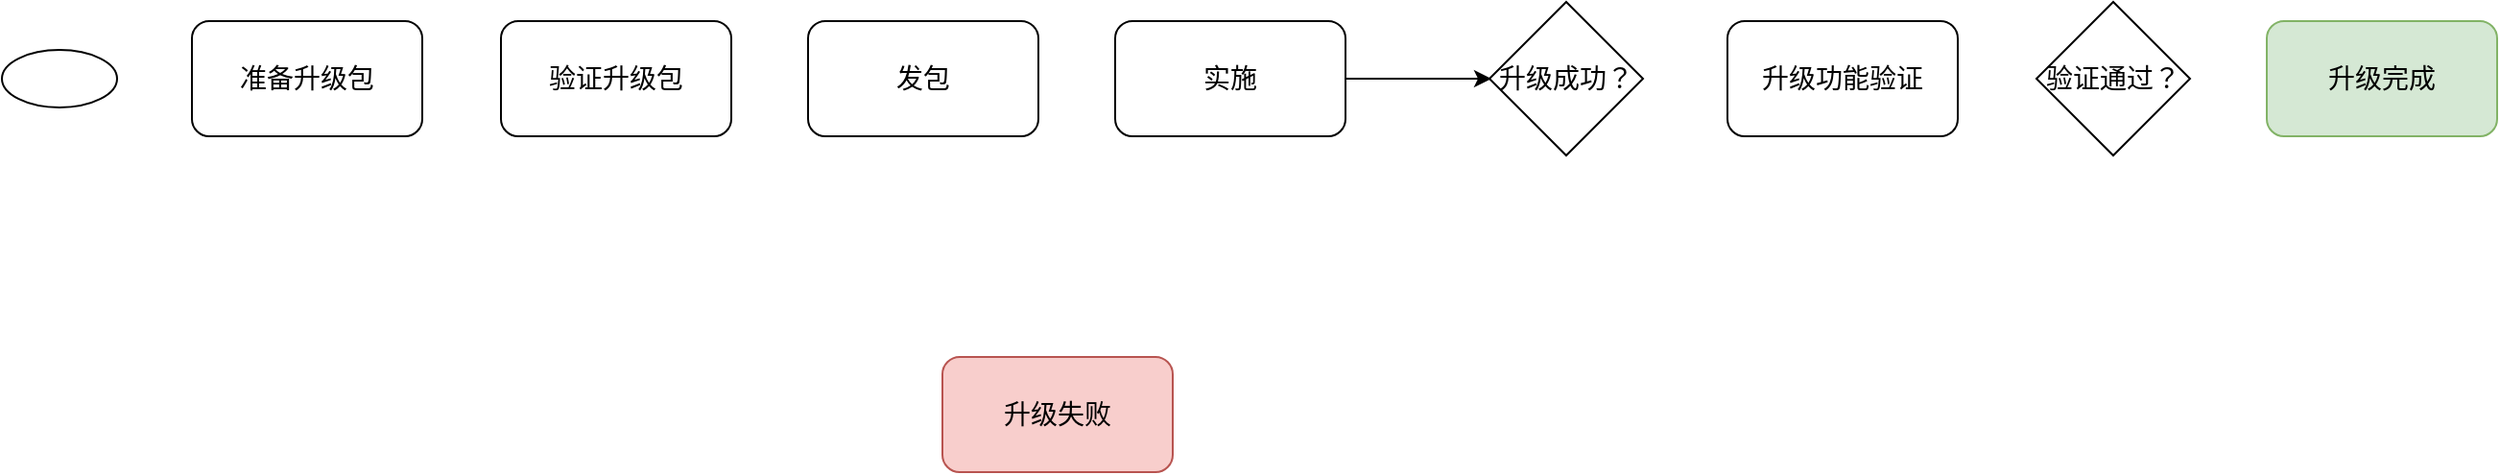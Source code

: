 <mxfile version="13.6.5" type="github">
  <diagram id="tYa-KBjd9pUY_rRszQMM" name="1、发布 - 升级流程">
    <mxGraphModel dx="782" dy="469" grid="1" gridSize="10" guides="1" tooltips="1" connect="1" arrows="1" fold="1" page="1" pageScale="1" pageWidth="827" pageHeight="1169" math="0" shadow="0">
      <root>
        <mxCell id="0" />
        <mxCell id="1" parent="0" />
        <mxCell id="FAs5nS3Ajzcki5OZgWMB-1" value="" style="ellipse;whiteSpace=wrap;html=1;" vertex="1" parent="1">
          <mxGeometry x="20" y="190" width="60" height="30" as="geometry" />
        </mxCell>
        <mxCell id="FAs5nS3Ajzcki5OZgWMB-2" value="准备升级包" style="rounded=1;whiteSpace=wrap;html=1;fontSize=14;" vertex="1" parent="1">
          <mxGeometry x="119" y="175" width="120" height="60" as="geometry" />
        </mxCell>
        <mxCell id="FAs5nS3Ajzcki5OZgWMB-3" value="验证升级包" style="rounded=1;whiteSpace=wrap;html=1;fontSize=14;" vertex="1" parent="1">
          <mxGeometry x="280" y="175" width="120" height="60" as="geometry" />
        </mxCell>
        <mxCell id="FAs5nS3Ajzcki5OZgWMB-4" value="发包" style="rounded=1;whiteSpace=wrap;html=1;fontSize=14;" vertex="1" parent="1">
          <mxGeometry x="440" y="175" width="120" height="60" as="geometry" />
        </mxCell>
        <mxCell id="FAs5nS3Ajzcki5OZgWMB-5" value="实施" style="rounded=1;whiteSpace=wrap;html=1;fontSize=14;" vertex="1" parent="1">
          <mxGeometry x="600" y="175" width="120" height="60" as="geometry" />
        </mxCell>
        <mxCell id="FAs5nS3Ajzcki5OZgWMB-6" value="升级失败" style="rounded=1;whiteSpace=wrap;html=1;fontSize=14;fillColor=#f8cecc;strokeColor=#b85450;" vertex="1" parent="1">
          <mxGeometry x="510" y="350" width="120" height="60" as="geometry" />
        </mxCell>
        <mxCell id="FAs5nS3Ajzcki5OZgWMB-7" value="升级功能验证" style="rounded=1;whiteSpace=wrap;html=1;fontSize=14;" vertex="1" parent="1">
          <mxGeometry x="919" y="175" width="120" height="60" as="geometry" />
        </mxCell>
        <mxCell id="FAs5nS3Ajzcki5OZgWMB-9" value="" style="edgeStyle=orthogonalEdgeStyle;rounded=0;orthogonalLoop=1;jettySize=auto;html=1;fontSize=14;" edge="1" parent="1" source="FAs5nS3Ajzcki5OZgWMB-5">
          <mxGeometry relative="1" as="geometry">
            <mxPoint x="796" y="205" as="targetPoint" />
          </mxGeometry>
        </mxCell>
        <mxCell id="FAs5nS3Ajzcki5OZgWMB-11" value="升级成功？" style="rhombus;whiteSpace=wrap;html=1;fontSize=14;" vertex="1" parent="1">
          <mxGeometry x="795" y="165" width="80" height="80" as="geometry" />
        </mxCell>
        <mxCell id="FAs5nS3Ajzcki5OZgWMB-12" value="验证通过？" style="rhombus;whiteSpace=wrap;html=1;fontSize=14;" vertex="1" parent="1">
          <mxGeometry x="1080" y="165" width="80" height="80" as="geometry" />
        </mxCell>
        <mxCell id="FAs5nS3Ajzcki5OZgWMB-13" value="升级完成" style="rounded=1;whiteSpace=wrap;html=1;fontSize=14;fillColor=#d5e8d4;strokeColor=#82b366;" vertex="1" parent="1">
          <mxGeometry x="1200" y="175" width="120" height="60" as="geometry" />
        </mxCell>
      </root>
    </mxGraphModel>
  </diagram>
</mxfile>

